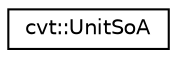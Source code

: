 digraph "Graphical Class Hierarchy"
{
 // LATEX_PDF_SIZE
  edge [fontname="Helvetica",fontsize="10",labelfontname="Helvetica",labelfontsize="10"];
  node [fontname="Helvetica",fontsize="10",shape=record];
  rankdir="LR";
  Node0 [label="cvt::UnitSoA",height=0.2,width=0.4,color="black", fillcolor="white", style="filled",URL="$de/dc3/structcvt_1_1UnitSoA.html",tooltip=" "];
}
